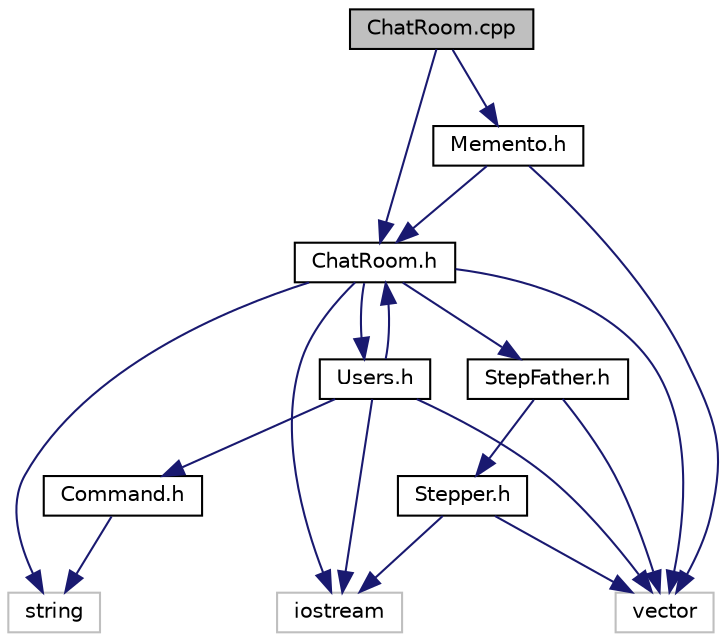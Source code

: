 digraph "ChatRoom.cpp"
{
 // LATEX_PDF_SIZE
  edge [fontname="Helvetica",fontsize="10",labelfontname="Helvetica",labelfontsize="10"];
  node [fontname="Helvetica",fontsize="10",shape=record];
  Node1 [label="ChatRoom.cpp",height=0.2,width=0.4,color="black", fillcolor="grey75", style="filled", fontcolor="black",tooltip=" "];
  Node1 -> Node2 [color="midnightblue",fontsize="10",style="solid",fontname="Helvetica"];
  Node2 [label="ChatRoom.h",height=0.2,width=0.4,color="black", fillcolor="white", style="filled",URL="$ChatRoom_8h.html",tooltip="This file contains the declaration of the ChatRoom class and its derived classes CtrlCat and Dogorith..."];
  Node2 -> Node3 [color="midnightblue",fontsize="10",style="solid",fontname="Helvetica"];
  Node3 [label="Users.h",height=0.2,width=0.4,color="black", fillcolor="white", style="filled",URL="$Users_8h.html",tooltip="User classes implementing different user types for the chat system."];
  Node3 -> Node4 [color="midnightblue",fontsize="10",style="solid",fontname="Helvetica"];
  Node4 [label="iostream",height=0.2,width=0.4,color="grey75", fillcolor="white", style="filled",tooltip=" "];
  Node3 -> Node5 [color="midnightblue",fontsize="10",style="solid",fontname="Helvetica"];
  Node5 [label="vector",height=0.2,width=0.4,color="grey75", fillcolor="white", style="filled",tooltip=" "];
  Node3 -> Node2 [color="midnightblue",fontsize="10",style="solid",fontname="Helvetica"];
  Node3 -> Node6 [color="midnightblue",fontsize="10",style="solid",fontname="Helvetica"];
  Node6 [label="Command.h",height=0.2,width=0.4,color="black", fillcolor="white", style="filled",URL="$Command_8h.html",tooltip="Command pattern implementation for chat room operations."];
  Node6 -> Node7 [color="midnightblue",fontsize="10",style="solid",fontname="Helvetica"];
  Node7 [label="string",height=0.2,width=0.4,color="grey75", fillcolor="white", style="filled",tooltip=" "];
  Node2 -> Node8 [color="midnightblue",fontsize="10",style="solid",fontname="Helvetica"];
  Node8 [label="StepFather.h",height=0.2,width=0.4,color="black", fillcolor="white", style="filled",URL="$StepFather_8h.html",tooltip="Abstract container classes with iterator support."];
  Node8 -> Node9 [color="midnightblue",fontsize="10",style="solid",fontname="Helvetica"];
  Node9 [label="Stepper.h",height=0.2,width=0.4,color="black", fillcolor="white", style="filled",URL="$Stepper_8h.html",tooltip="Iterator pattern implementation for traversing collections."];
  Node9 -> Node5 [color="midnightblue",fontsize="10",style="solid",fontname="Helvetica"];
  Node9 -> Node4 [color="midnightblue",fontsize="10",style="solid",fontname="Helvetica"];
  Node8 -> Node5 [color="midnightblue",fontsize="10",style="solid",fontname="Helvetica"];
  Node2 -> Node4 [color="midnightblue",fontsize="10",style="solid",fontname="Helvetica"];
  Node2 -> Node7 [color="midnightblue",fontsize="10",style="solid",fontname="Helvetica"];
  Node2 -> Node5 [color="midnightblue",fontsize="10",style="solid",fontname="Helvetica"];
  Node1 -> Node10 [color="midnightblue",fontsize="10",style="solid",fontname="Helvetica"];
  Node10 [label="Memento.h",height=0.2,width=0.4,color="black", fillcolor="white", style="filled",URL="$Memento_8h.html",tooltip="Memento pattern implementation for state preservation."];
  Node10 -> Node2 [color="midnightblue",fontsize="10",style="solid",fontname="Helvetica"];
  Node10 -> Node5 [color="midnightblue",fontsize="10",style="solid",fontname="Helvetica"];
}

